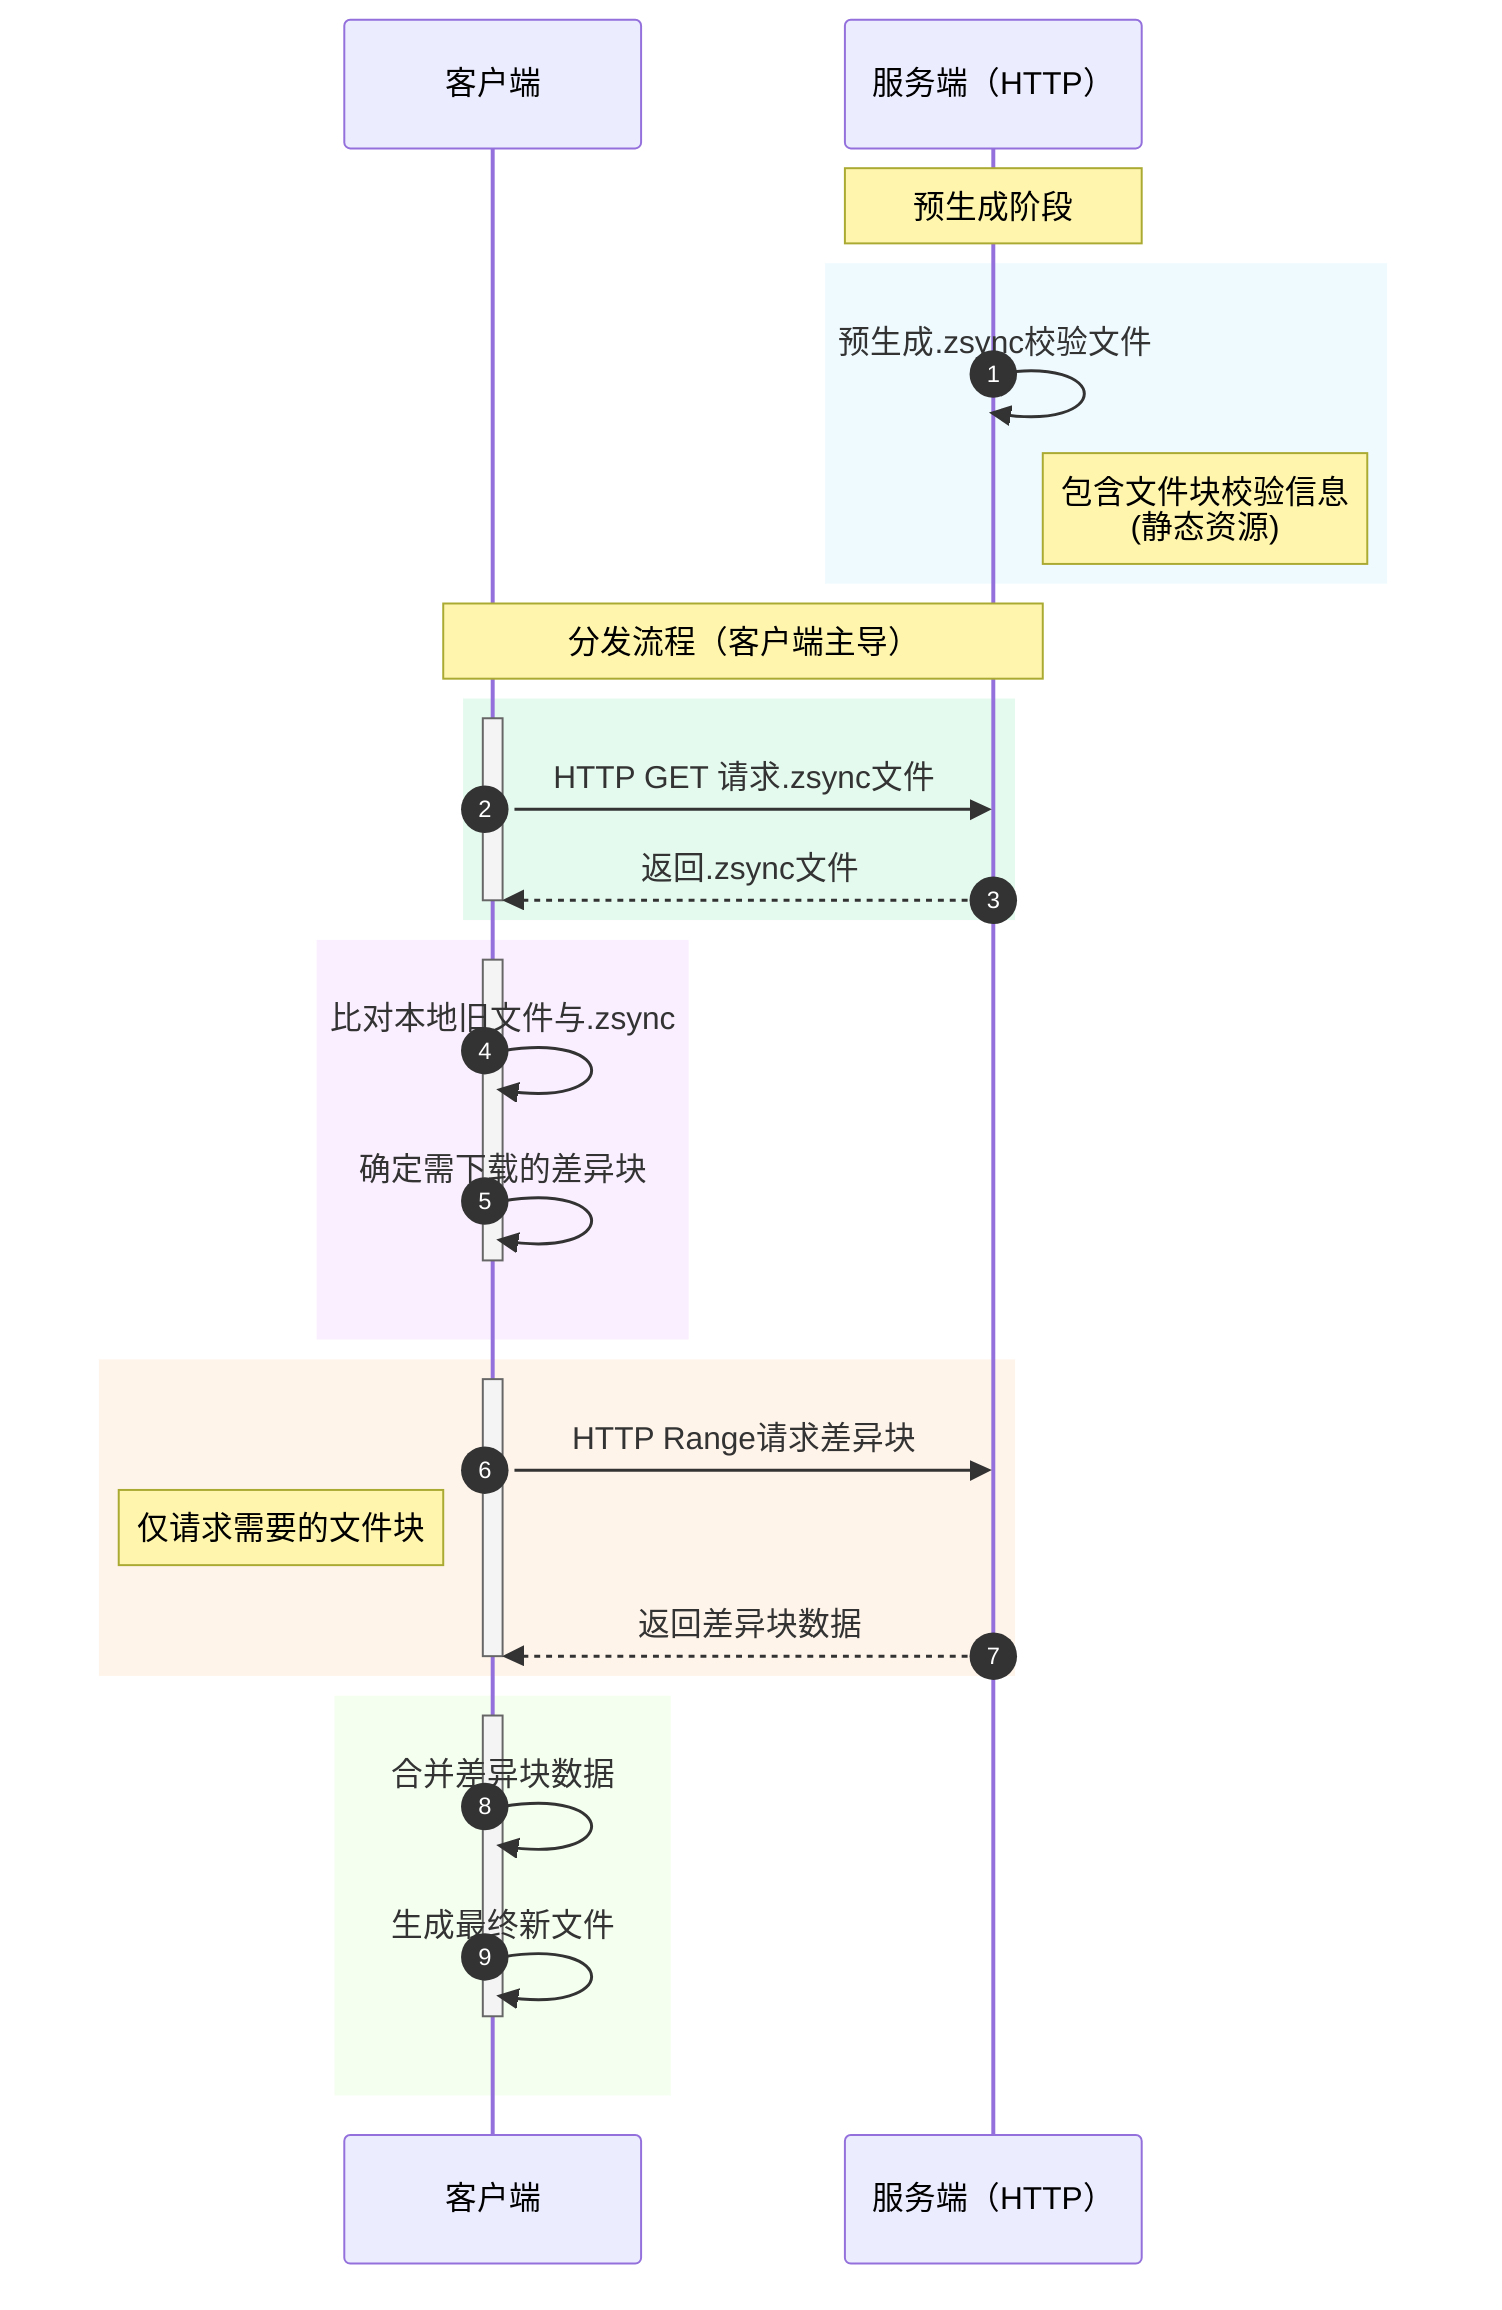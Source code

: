 sequenceDiagram
    participant 客户端 as 客户端
    participant 服务端 as 服务端（HTTP）
    autonumber

    Note over 服务端: 预生成阶段
    rect rgba(100,200,255,0.1)
        服务端->>服务端: 预生成.zsync校验文件
        Note right of 服务端: 包含文件块校验信息<br>(静态资源)
    end

    Note over 客户端,服务端: 分发流程（客户端主导）
    rect rgba(0,200,100,0.1)
        activate 客户端
        客户端->>服务端: HTTP GET 请求.zsync文件
        服务端-->>客户端: 返回.zsync文件
        deactivate 客户端
    end

    rect rgba(200,100,255,0.1)
        activate 客户端
        客户端->>客户端: 比对本地旧文件与.zsync
        客户端->>客户端: 确定需下载的差异块
        deactivate 客户端
    end

    rect rgba(255,150,50,0.1)
        activate 客户端
        客户端->>服务端: HTTP Range请求差异块
        Note left of 客户端: 仅请求需要的文件块
        服务端-->>客户端: 返回差异块数据
        deactivate 客户端
    end

    rect rgba(150,255,100,0.1)
        activate 客户端
        客户端->>客户端: 合并差异块数据
        客户端->>客户端: 生成最终新文件
        deactivate 客户端
    end